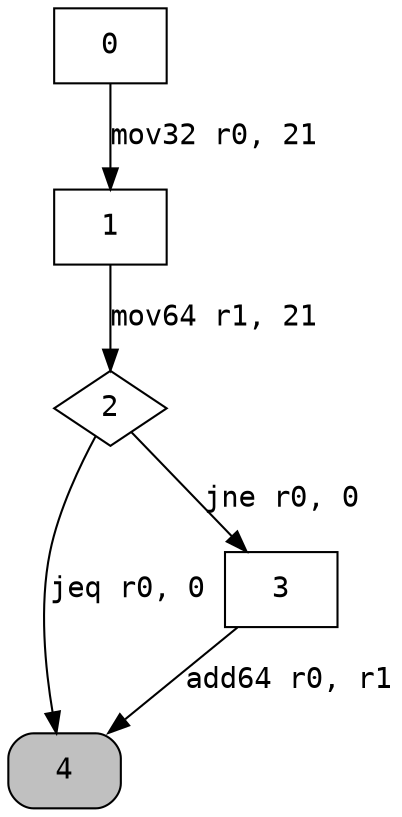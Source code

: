 digraph cfg { 
node [fontname="monospace"];
node [shape=box];
edge [fontname="monospace"];
  0 -> 1 [label="mov32 r0, 21"];
  1 -> 2 [label="mov64 r1, 21"];
  2 -> 4 [label="jeq r0, 0"];
  2 -> 3 [label="jne r0, 0"];
  3 -> 4 [label="add64 r0, r1"];
2 [shape=diamond];
4 [style="rounded,filled",fillcolor=grey];
}